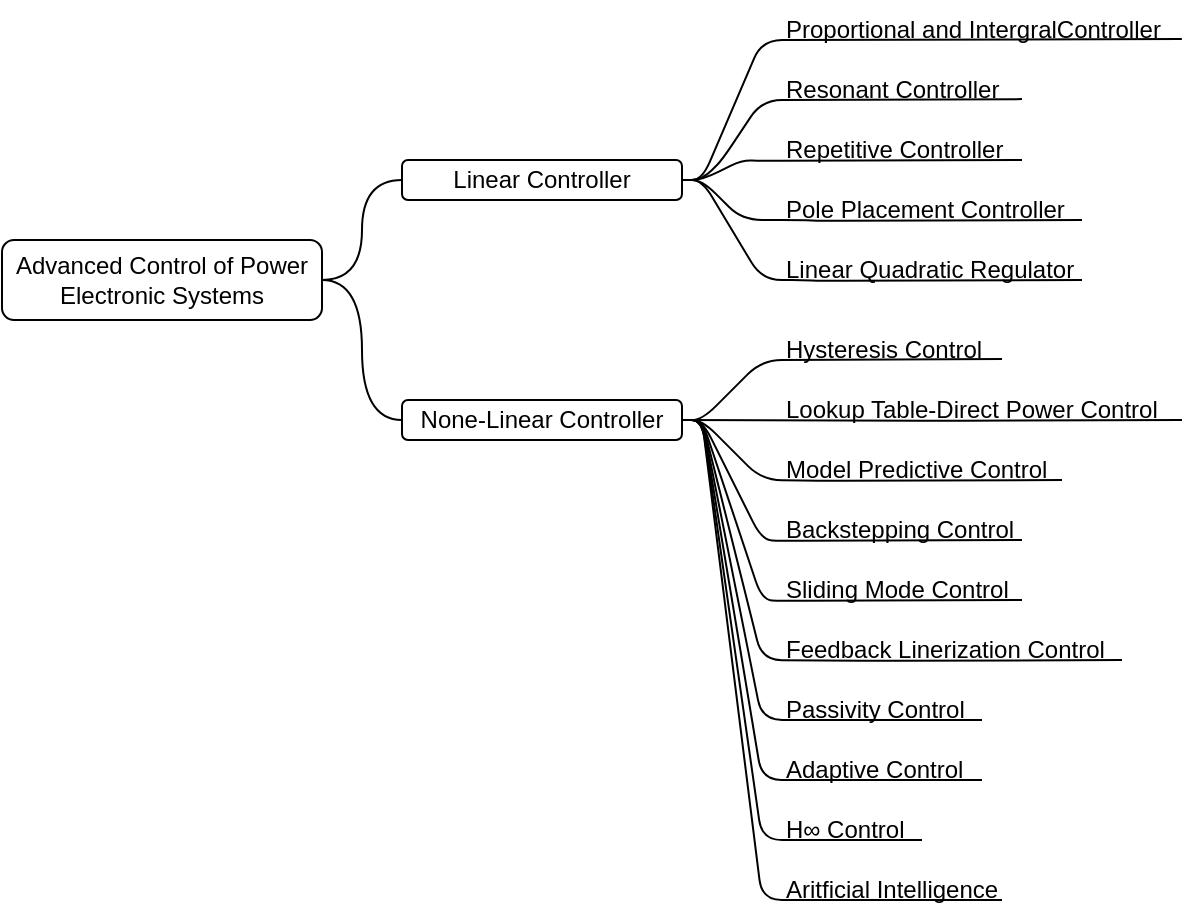 <mxfile>
    <diagram id="RwK65F_XUQ1pdzAkShcI" name="Page-1">
        <mxGraphModel dx="1088" dy="559" grid="1" gridSize="10" guides="1" tooltips="1" connect="1" arrows="1" fold="1" page="1" pageScale="1" pageWidth="850" pageHeight="1100" math="0" shadow="0">
            <root>
                <mxCell id="0"/>
                <mxCell id="1" parent="0"/>
                <mxCell id="46" style="edgeStyle=orthogonalEdgeStyle;curved=1;rounded=1;html=1;exitX=1;exitY=0.5;exitDx=0;exitDy=0;entryX=0;entryY=0.5;entryDx=0;entryDy=0;strokeColor=default;fontFamily=M+1Code Nerd Font;endArrow=none;endFill=0;exitPerimeter=0;" edge="1" parent="1" source="2" target="3">
                    <mxGeometry relative="1" as="geometry"/>
                </mxCell>
                <mxCell id="2" value="Advanced Control of Power Electronic Systems" style="rounded=1;whiteSpace=wrap;html=1;" vertex="1" parent="1">
                    <mxGeometry x="160" y="280" width="160" height="40" as="geometry"/>
                </mxCell>
                <mxCell id="11" style="edgeStyle=none;html=1;exitX=1;exitY=0.5;exitDx=0;exitDy=0;strokeColor=default;rounded=1;endArrow=none;endFill=0;entryX=0.952;entryY=0.652;entryDx=0;entryDy=0;entryPerimeter=0;" edge="1" parent="1" source="3" target="5">
                    <mxGeometry relative="1" as="geometry">
                        <Array as="points">
                            <mxPoint x="510" y="250"/>
                            <mxPoint x="540" y="180"/>
                        </Array>
                    </mxGeometry>
                </mxCell>
                <mxCell id="3" value="Linear Controller" style="rounded=1;whiteSpace=wrap;html=1;" vertex="1" parent="1">
                    <mxGeometry x="360" y="240" width="140" height="20" as="geometry"/>
                </mxCell>
                <mxCell id="47" style="edgeStyle=orthogonalEdgeStyle;curved=1;rounded=1;html=1;entryX=1;entryY=0.5;entryDx=0;entryDy=0;strokeColor=default;fontFamily=M+1Code Nerd Font;endArrow=none;endFill=0;" edge="1" parent="1" source="4" target="2">
                    <mxGeometry relative="1" as="geometry"/>
                </mxCell>
                <mxCell id="4" value="None-Linear Controller" style="rounded=1;whiteSpace=wrap;html=1;" vertex="1" parent="1">
                    <mxGeometry x="360" y="360" width="140" height="20" as="geometry"/>
                </mxCell>
                <mxCell id="5" value="Proportional and IntergralController" style="text;html=1;align=left;verticalAlign=middle;resizable=0;points=[];autosize=1;strokeColor=none;fillColor=none;" vertex="1" parent="1">
                    <mxGeometry x="550" y="160" width="210" height="30" as="geometry"/>
                </mxCell>
                <mxCell id="6" value="Resonant Controller" style="text;html=1;align=left;verticalAlign=middle;resizable=0;points=[];autosize=1;strokeColor=none;fillColor=none;" vertex="1" parent="1">
                    <mxGeometry x="550" y="190" width="130" height="30" as="geometry"/>
                </mxCell>
                <mxCell id="10" value="Repetitive Controller" style="text;html=1;align=left;verticalAlign=middle;resizable=0;points=[];autosize=1;strokeColor=none;fillColor=none;" vertex="1" parent="1">
                    <mxGeometry x="550" y="220" width="130" height="30" as="geometry"/>
                </mxCell>
                <mxCell id="12" value="Pole Placement Controller" style="text;html=1;align=left;verticalAlign=middle;resizable=0;points=[];autosize=1;strokeColor=none;fillColor=none;" vertex="1" parent="1">
                    <mxGeometry x="550" y="250" width="160" height="30" as="geometry"/>
                </mxCell>
                <mxCell id="13" value="Linear Quadratic Regulator" style="text;html=1;align=left;verticalAlign=middle;resizable=0;points=[];autosize=1;strokeColor=none;fillColor=none;" vertex="1" parent="1">
                    <mxGeometry x="550" y="280" width="170" height="30" as="geometry"/>
                </mxCell>
                <mxCell id="14" value="Hysteresis Control" style="text;html=1;align=left;verticalAlign=middle;resizable=0;points=[];autosize=1;strokeColor=none;fillColor=none;" vertex="1" parent="1">
                    <mxGeometry x="550" y="320" width="120" height="30" as="geometry"/>
                </mxCell>
                <mxCell id="15" value="Lookup Table-Direct Power Control" style="text;html=1;align=left;verticalAlign=middle;resizable=0;points=[];autosize=1;strokeColor=none;fillColor=none;" vertex="1" parent="1">
                    <mxGeometry x="550" y="350" width="210" height="30" as="geometry"/>
                </mxCell>
                <mxCell id="16" value="Model Predictive Control" style="text;html=1;align=left;verticalAlign=middle;resizable=0;points=[];autosize=1;strokeColor=none;fillColor=none;" vertex="1" parent="1">
                    <mxGeometry x="550" y="380" width="150" height="30" as="geometry"/>
                </mxCell>
                <mxCell id="17" value="Backstepping Control" style="text;html=1;align=left;verticalAlign=middle;resizable=0;points=[];autosize=1;strokeColor=none;fillColor=none;" vertex="1" parent="1">
                    <mxGeometry x="550" y="410" width="140" height="30" as="geometry"/>
                </mxCell>
                <mxCell id="18" value="Sliding Mode Control" style="text;html=1;align=left;verticalAlign=middle;resizable=0;points=[];autosize=1;strokeColor=none;fillColor=none;" vertex="1" parent="1">
                    <mxGeometry x="550" y="440" width="130" height="30" as="geometry"/>
                </mxCell>
                <mxCell id="19" value="Feedback Linerization Control" style="text;html=1;align=left;verticalAlign=middle;resizable=0;points=[];autosize=1;strokeColor=none;fillColor=none;" vertex="1" parent="1">
                    <mxGeometry x="550" y="470" width="180" height="30" as="geometry"/>
                </mxCell>
                <mxCell id="20" value="Passivity Control" style="text;html=1;align=left;verticalAlign=middle;resizable=0;points=[];autosize=1;strokeColor=none;fillColor=none;" vertex="1" parent="1">
                    <mxGeometry x="550" y="500" width="110" height="30" as="geometry"/>
                </mxCell>
                <mxCell id="21" value="Adaptive Control" style="text;html=1;align=left;verticalAlign=middle;resizable=0;points=[];autosize=1;strokeColor=none;fillColor=none;" vertex="1" parent="1">
                    <mxGeometry x="550" y="530" width="110" height="30" as="geometry"/>
                </mxCell>
                <mxCell id="22" value="H∞ Control" style="text;html=1;align=left;verticalAlign=middle;resizable=0;points=[];autosize=1;strokeColor=none;fillColor=none;" vertex="1" parent="1">
                    <mxGeometry x="550" y="560" width="80" height="30" as="geometry"/>
                </mxCell>
                <mxCell id="23" value="Aritficial Intelligence" style="text;html=1;align=left;verticalAlign=middle;resizable=0;points=[];autosize=1;strokeColor=none;fillColor=none;" vertex="1" parent="1">
                    <mxGeometry x="550" y="590" width="130" height="30" as="geometry"/>
                </mxCell>
                <mxCell id="30" style="edgeStyle=none;html=1;exitX=1;exitY=0.5;exitDx=0;exitDy=0;strokeColor=default;rounded=1;endArrow=none;endFill=0;entryX=0.952;entryY=0.652;entryDx=0;entryDy=0;entryPerimeter=0;" edge="1" parent="1" source="3">
                    <mxGeometry relative="1" as="geometry">
                        <mxPoint x="420.08" y="280" as="sourcePoint"/>
                        <mxPoint x="670.0" y="209.56" as="targetPoint"/>
                        <Array as="points">
                            <mxPoint x="510" y="250"/>
                            <mxPoint x="520" y="240"/>
                            <mxPoint x="540" y="210"/>
                        </Array>
                    </mxGeometry>
                </mxCell>
                <mxCell id="31" style="edgeStyle=none;html=1;exitX=1;exitY=0.5;exitDx=0;exitDy=0;strokeColor=default;rounded=1;endArrow=none;endFill=0;entryX=0.952;entryY=0.652;entryDx=0;entryDy=0;entryPerimeter=0;" edge="1" parent="1" source="3">
                    <mxGeometry relative="1" as="geometry">
                        <mxPoint x="500" y="280.44" as="sourcePoint"/>
                        <mxPoint x="670" y="240" as="targetPoint"/>
                        <Array as="points">
                            <mxPoint x="510" y="250"/>
                            <mxPoint x="530" y="240"/>
                            <mxPoint x="540" y="240.44"/>
                        </Array>
                    </mxGeometry>
                </mxCell>
                <mxCell id="32" style="edgeStyle=none;html=1;strokeColor=default;rounded=1;endArrow=none;endFill=0;entryX=0.952;entryY=0.652;entryDx=0;entryDy=0;entryPerimeter=0;" edge="1" parent="1">
                    <mxGeometry relative="1" as="geometry">
                        <mxPoint x="500" y="250" as="sourcePoint"/>
                        <mxPoint x="700" y="270.0" as="targetPoint"/>
                        <Array as="points">
                            <mxPoint x="510" y="250"/>
                            <mxPoint x="530" y="270"/>
                            <mxPoint x="560" y="270"/>
                            <mxPoint x="570" y="270.44"/>
                        </Array>
                    </mxGeometry>
                </mxCell>
                <mxCell id="33" style="edgeStyle=none;html=1;strokeColor=default;rounded=1;endArrow=none;endFill=0;entryX=0.952;entryY=0.652;entryDx=0;entryDy=0;entryPerimeter=0;exitX=1;exitY=0.5;exitDx=0;exitDy=0;" edge="1" parent="1" source="3">
                    <mxGeometry relative="1" as="geometry">
                        <mxPoint x="500" y="280" as="sourcePoint"/>
                        <mxPoint x="700" y="300.0" as="targetPoint"/>
                        <Array as="points">
                            <mxPoint x="510" y="250"/>
                            <mxPoint x="540" y="300"/>
                            <mxPoint x="560" y="300"/>
                            <mxPoint x="570" y="300.44"/>
                        </Array>
                    </mxGeometry>
                </mxCell>
                <mxCell id="35" style="edgeStyle=none;html=1;exitX=1;exitY=0.5;exitDx=0;exitDy=0;strokeColor=default;rounded=1;endArrow=none;endFill=0;entryX=0.952;entryY=0.652;entryDx=0;entryDy=0;entryPerimeter=0;" edge="1" parent="1" source="4">
                    <mxGeometry relative="1" as="geometry">
                        <mxPoint x="410.08" y="410" as="sourcePoint"/>
                        <mxPoint x="660.0" y="339.56" as="targetPoint"/>
                        <Array as="points">
                            <mxPoint x="510" y="370"/>
                            <mxPoint x="540" y="340"/>
                        </Array>
                    </mxGeometry>
                </mxCell>
                <mxCell id="36" style="edgeStyle=none;html=1;exitX=1;exitY=0.5;exitDx=0;exitDy=0;strokeColor=default;rounded=1;endArrow=none;endFill=0;entryX=0.952;entryY=0.652;entryDx=0;entryDy=0;entryPerimeter=0;" edge="1" parent="1" source="4">
                    <mxGeometry relative="1" as="geometry">
                        <mxPoint x="590" y="400.44" as="sourcePoint"/>
                        <mxPoint x="750" y="370.0" as="targetPoint"/>
                        <Array as="points">
                            <mxPoint x="630" y="370.44"/>
                        </Array>
                    </mxGeometry>
                </mxCell>
                <mxCell id="37" style="edgeStyle=none;html=1;exitX=1;exitY=0.5;exitDx=0;exitDy=0;strokeColor=default;rounded=1;endArrow=none;endFill=0;entryX=0.952;entryY=0.652;entryDx=0;entryDy=0;entryPerimeter=0;" edge="1" parent="1" source="4">
                    <mxGeometry relative="1" as="geometry">
                        <mxPoint x="530" y="430.44" as="sourcePoint"/>
                        <mxPoint x="690" y="400.0" as="targetPoint"/>
                        <Array as="points">
                            <mxPoint x="510" y="370"/>
                            <mxPoint x="540" y="400"/>
                            <mxPoint x="570" y="400.44"/>
                        </Array>
                    </mxGeometry>
                </mxCell>
                <mxCell id="38" style="edgeStyle=none;html=1;exitX=1;exitY=0.5;exitDx=0;exitDy=0;strokeColor=default;rounded=1;endArrow=none;endFill=0;entryX=0.952;entryY=0.652;entryDx=0;entryDy=0;entryPerimeter=0;" edge="1" parent="1" source="4">
                    <mxGeometry relative="1" as="geometry">
                        <mxPoint x="480" y="400" as="sourcePoint"/>
                        <mxPoint x="670" y="430" as="targetPoint"/>
                        <Array as="points">
                            <mxPoint x="510" y="370"/>
                            <mxPoint x="540" y="430"/>
                            <mxPoint x="550" y="430.44"/>
                        </Array>
                    </mxGeometry>
                </mxCell>
                <mxCell id="39" style="edgeStyle=none;html=1;exitX=1;exitY=0.5;exitDx=0;exitDy=0;strokeColor=default;rounded=1;endArrow=none;endFill=0;entryX=0.952;entryY=0.652;entryDx=0;entryDy=0;entryPerimeter=0;" edge="1" parent="1" source="4">
                    <mxGeometry relative="1" as="geometry">
                        <mxPoint x="500" y="400" as="sourcePoint"/>
                        <mxPoint x="670" y="460" as="targetPoint"/>
                        <Array as="points">
                            <mxPoint x="510" y="370"/>
                            <mxPoint x="540" y="460"/>
                            <mxPoint x="550" y="460.44"/>
                        </Array>
                    </mxGeometry>
                </mxCell>
                <mxCell id="40" style="edgeStyle=none;html=1;exitX=1;exitY=0.5;exitDx=0;exitDy=0;strokeColor=default;rounded=1;endArrow=none;endFill=0;entryX=0.952;entryY=0.652;entryDx=0;entryDy=0;entryPerimeter=0;" edge="1" parent="1" source="4">
                    <mxGeometry relative="1" as="geometry">
                        <mxPoint x="550" y="400" as="sourcePoint"/>
                        <mxPoint x="720" y="490" as="targetPoint"/>
                        <Array as="points">
                            <mxPoint x="510" y="370"/>
                            <mxPoint x="540" y="490"/>
                            <mxPoint x="600" y="490.44"/>
                        </Array>
                    </mxGeometry>
                </mxCell>
                <mxCell id="41" style="edgeStyle=none;html=1;exitX=1;exitY=0.5;exitDx=0;exitDy=0;strokeColor=default;rounded=1;endArrow=none;endFill=0;entryX=0.952;entryY=0.652;entryDx=0;entryDy=0;entryPerimeter=0;" edge="1" parent="1" source="4">
                    <mxGeometry relative="1" as="geometry">
                        <mxPoint x="430" y="400" as="sourcePoint"/>
                        <mxPoint x="650" y="520" as="targetPoint"/>
                        <Array as="points">
                            <mxPoint x="510" y="370"/>
                            <mxPoint x="540" y="520"/>
                        </Array>
                    </mxGeometry>
                </mxCell>
                <mxCell id="42" style="edgeStyle=none;html=1;exitX=1;exitY=0.5;exitDx=0;exitDy=0;strokeColor=default;rounded=1;endArrow=none;endFill=0;entryX=0.952;entryY=0.652;entryDx=0;entryDy=0;entryPerimeter=0;" edge="1" parent="1" source="4">
                    <mxGeometry relative="1" as="geometry">
                        <mxPoint x="500" y="400" as="sourcePoint"/>
                        <mxPoint x="650" y="550" as="targetPoint"/>
                        <Array as="points">
                            <mxPoint x="510" y="370"/>
                            <mxPoint x="540" y="550"/>
                        </Array>
                    </mxGeometry>
                </mxCell>
                <mxCell id="43" style="edgeStyle=none;html=1;exitX=1;exitY=0.5;exitDx=0;exitDy=0;strokeColor=default;rounded=1;endArrow=none;endFill=0;entryX=0.952;entryY=0.652;entryDx=0;entryDy=0;entryPerimeter=0;" edge="1" parent="1" source="4">
                    <mxGeometry relative="1" as="geometry">
                        <mxPoint x="470" y="400" as="sourcePoint"/>
                        <mxPoint x="620" y="580" as="targetPoint"/>
                        <Array as="points">
                            <mxPoint x="510" y="370"/>
                            <mxPoint x="540" y="580"/>
                        </Array>
                    </mxGeometry>
                </mxCell>
                <mxCell id="44" style="edgeStyle=none;html=1;exitX=1;exitY=0.5;exitDx=0;exitDy=0;strokeColor=default;rounded=1;endArrow=none;endFill=0;entryX=0.952;entryY=0.652;entryDx=0;entryDy=0;entryPerimeter=0;" edge="1" parent="1" source="4">
                    <mxGeometry relative="1" as="geometry">
                        <mxPoint x="540" y="400.0" as="sourcePoint"/>
                        <mxPoint x="660" y="610" as="targetPoint"/>
                        <Array as="points">
                            <mxPoint x="510" y="370"/>
                            <mxPoint x="540" y="610"/>
                        </Array>
                    </mxGeometry>
                </mxCell>
            </root>
        </mxGraphModel>
    </diagram>
</mxfile>